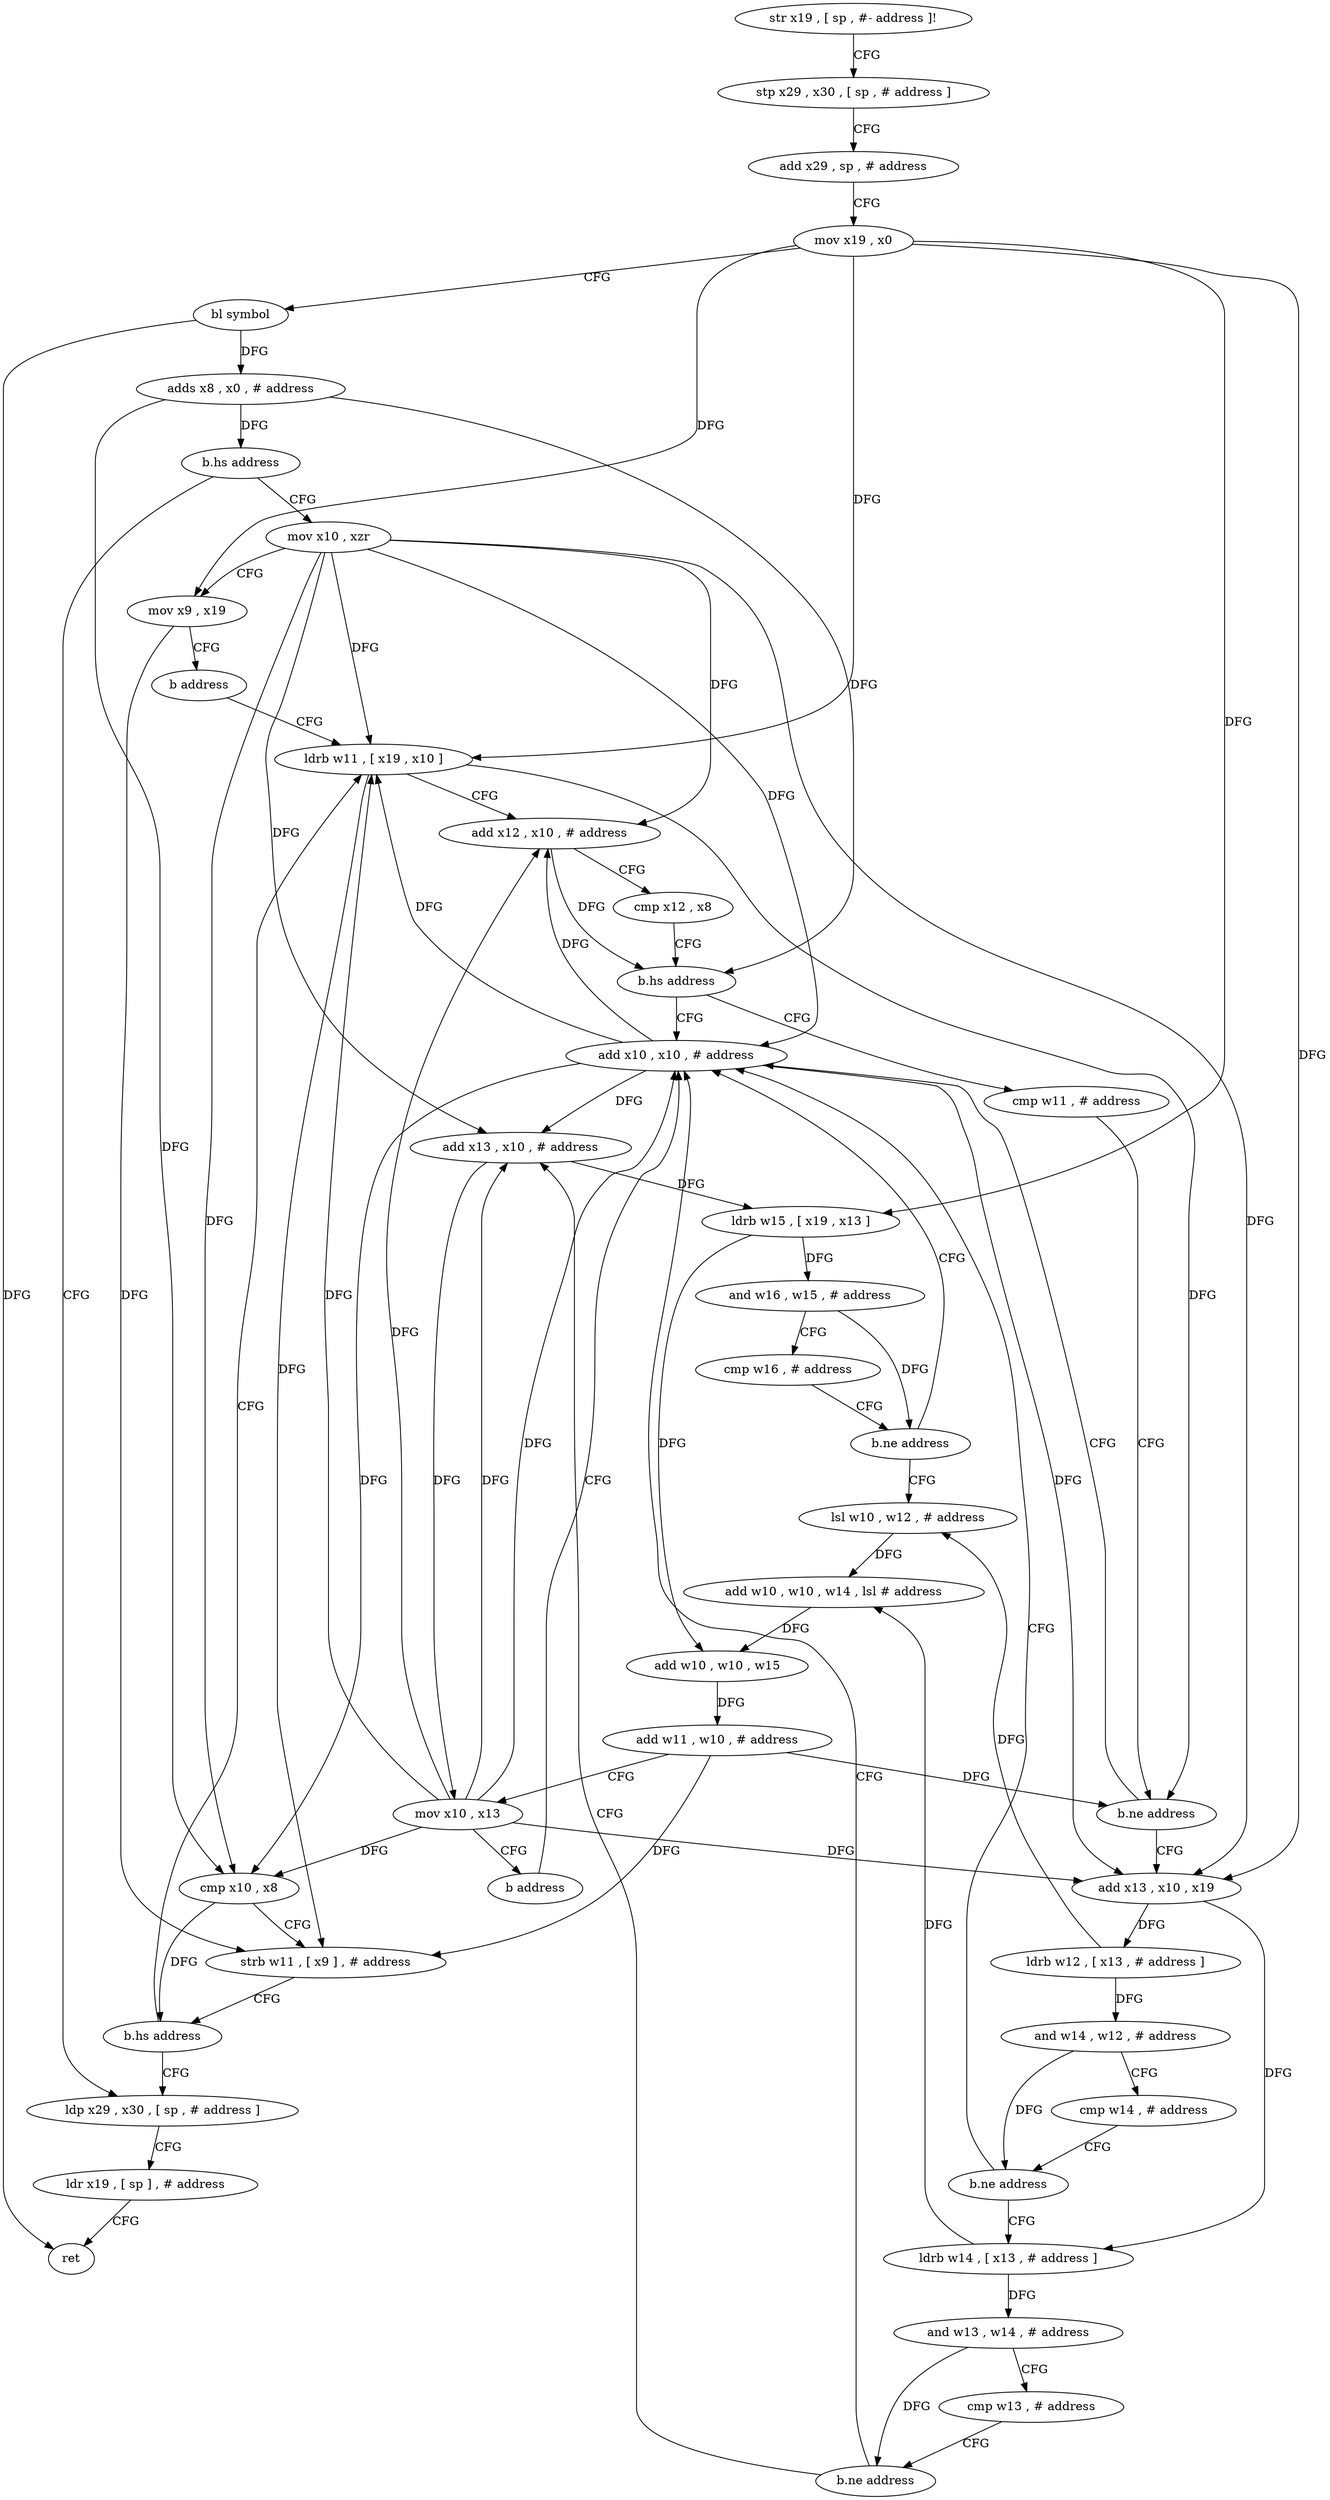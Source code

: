 digraph "func" {
"4223628" [label = "str x19 , [ sp , #- address ]!" ]
"4223632" [label = "stp x29 , x30 , [ sp , # address ]" ]
"4223636" [label = "add x29 , sp , # address" ]
"4223640" [label = "mov x19 , x0" ]
"4223644" [label = "bl symbol" ]
"4223648" [label = "adds x8 , x0 , # address" ]
"4223652" [label = "b.hs address" ]
"4223788" [label = "ldp x29 , x30 , [ sp , # address ]" ]
"4223656" [label = "mov x10 , xzr" ]
"4223792" [label = "ldr x19 , [ sp ] , # address" ]
"4223796" [label = "ret" ]
"4223660" [label = "mov x9 , x19" ]
"4223664" [label = "b address" ]
"4223684" [label = "ldrb w11 , [ x19 , x10 ]" ]
"4223688" [label = "add x12 , x10 , # address" ]
"4223692" [label = "cmp x12 , x8" ]
"4223696" [label = "b.hs address" ]
"4223668" [label = "add x10 , x10 , # address" ]
"4223700" [label = "cmp w11 , # address" ]
"4223672" [label = "cmp x10 , x8" ]
"4223676" [label = "strb w11 , [ x9 ] , # address" ]
"4223680" [label = "b.hs address" ]
"4223704" [label = "b.ne address" ]
"4223708" [label = "add x13 , x10 , x19" ]
"4223712" [label = "ldrb w12 , [ x13 , # address ]" ]
"4223716" [label = "and w14 , w12 , # address" ]
"4223720" [label = "cmp w14 , # address" ]
"4223724" [label = "b.ne address" ]
"4223728" [label = "ldrb w14 , [ x13 , # address ]" ]
"4223732" [label = "and w13 , w14 , # address" ]
"4223736" [label = "cmp w13 , # address" ]
"4223740" [label = "b.ne address" ]
"4223744" [label = "add x13 , x10 , # address" ]
"4223748" [label = "ldrb w15 , [ x19 , x13 ]" ]
"4223752" [label = "and w16 , w15 , # address" ]
"4223756" [label = "cmp w16 , # address" ]
"4223760" [label = "b.ne address" ]
"4223764" [label = "lsl w10 , w12 , # address" ]
"4223768" [label = "add w10 , w10 , w14 , lsl # address" ]
"4223772" [label = "add w10 , w10 , w15" ]
"4223776" [label = "add w11 , w10 , # address" ]
"4223780" [label = "mov x10 , x13" ]
"4223784" [label = "b address" ]
"4223628" -> "4223632" [ label = "CFG" ]
"4223632" -> "4223636" [ label = "CFG" ]
"4223636" -> "4223640" [ label = "CFG" ]
"4223640" -> "4223644" [ label = "CFG" ]
"4223640" -> "4223660" [ label = "DFG" ]
"4223640" -> "4223684" [ label = "DFG" ]
"4223640" -> "4223708" [ label = "DFG" ]
"4223640" -> "4223748" [ label = "DFG" ]
"4223644" -> "4223648" [ label = "DFG" ]
"4223644" -> "4223796" [ label = "DFG" ]
"4223648" -> "4223652" [ label = "DFG" ]
"4223648" -> "4223696" [ label = "DFG" ]
"4223648" -> "4223672" [ label = "DFG" ]
"4223652" -> "4223788" [ label = "CFG" ]
"4223652" -> "4223656" [ label = "CFG" ]
"4223788" -> "4223792" [ label = "CFG" ]
"4223656" -> "4223660" [ label = "CFG" ]
"4223656" -> "4223684" [ label = "DFG" ]
"4223656" -> "4223688" [ label = "DFG" ]
"4223656" -> "4223668" [ label = "DFG" ]
"4223656" -> "4223672" [ label = "DFG" ]
"4223656" -> "4223708" [ label = "DFG" ]
"4223656" -> "4223744" [ label = "DFG" ]
"4223792" -> "4223796" [ label = "CFG" ]
"4223660" -> "4223664" [ label = "CFG" ]
"4223660" -> "4223676" [ label = "DFG" ]
"4223664" -> "4223684" [ label = "CFG" ]
"4223684" -> "4223688" [ label = "CFG" ]
"4223684" -> "4223676" [ label = "DFG" ]
"4223684" -> "4223704" [ label = "DFG" ]
"4223688" -> "4223692" [ label = "CFG" ]
"4223688" -> "4223696" [ label = "DFG" ]
"4223692" -> "4223696" [ label = "CFG" ]
"4223696" -> "4223668" [ label = "CFG" ]
"4223696" -> "4223700" [ label = "CFG" ]
"4223668" -> "4223672" [ label = "DFG" ]
"4223668" -> "4223684" [ label = "DFG" ]
"4223668" -> "4223688" [ label = "DFG" ]
"4223668" -> "4223708" [ label = "DFG" ]
"4223668" -> "4223744" [ label = "DFG" ]
"4223700" -> "4223704" [ label = "CFG" ]
"4223672" -> "4223676" [ label = "CFG" ]
"4223672" -> "4223680" [ label = "DFG" ]
"4223676" -> "4223680" [ label = "CFG" ]
"4223680" -> "4223788" [ label = "CFG" ]
"4223680" -> "4223684" [ label = "CFG" ]
"4223704" -> "4223668" [ label = "CFG" ]
"4223704" -> "4223708" [ label = "CFG" ]
"4223708" -> "4223712" [ label = "DFG" ]
"4223708" -> "4223728" [ label = "DFG" ]
"4223712" -> "4223716" [ label = "DFG" ]
"4223712" -> "4223764" [ label = "DFG" ]
"4223716" -> "4223720" [ label = "CFG" ]
"4223716" -> "4223724" [ label = "DFG" ]
"4223720" -> "4223724" [ label = "CFG" ]
"4223724" -> "4223668" [ label = "CFG" ]
"4223724" -> "4223728" [ label = "CFG" ]
"4223728" -> "4223732" [ label = "DFG" ]
"4223728" -> "4223768" [ label = "DFG" ]
"4223732" -> "4223736" [ label = "CFG" ]
"4223732" -> "4223740" [ label = "DFG" ]
"4223736" -> "4223740" [ label = "CFG" ]
"4223740" -> "4223668" [ label = "CFG" ]
"4223740" -> "4223744" [ label = "CFG" ]
"4223744" -> "4223748" [ label = "DFG" ]
"4223744" -> "4223780" [ label = "DFG" ]
"4223748" -> "4223752" [ label = "DFG" ]
"4223748" -> "4223772" [ label = "DFG" ]
"4223752" -> "4223756" [ label = "CFG" ]
"4223752" -> "4223760" [ label = "DFG" ]
"4223756" -> "4223760" [ label = "CFG" ]
"4223760" -> "4223668" [ label = "CFG" ]
"4223760" -> "4223764" [ label = "CFG" ]
"4223764" -> "4223768" [ label = "DFG" ]
"4223768" -> "4223772" [ label = "DFG" ]
"4223772" -> "4223776" [ label = "DFG" ]
"4223776" -> "4223780" [ label = "CFG" ]
"4223776" -> "4223676" [ label = "DFG" ]
"4223776" -> "4223704" [ label = "DFG" ]
"4223780" -> "4223784" [ label = "CFG" ]
"4223780" -> "4223684" [ label = "DFG" ]
"4223780" -> "4223688" [ label = "DFG" ]
"4223780" -> "4223668" [ label = "DFG" ]
"4223780" -> "4223744" [ label = "DFG" ]
"4223780" -> "4223672" [ label = "DFG" ]
"4223780" -> "4223708" [ label = "DFG" ]
"4223784" -> "4223668" [ label = "CFG" ]
}
